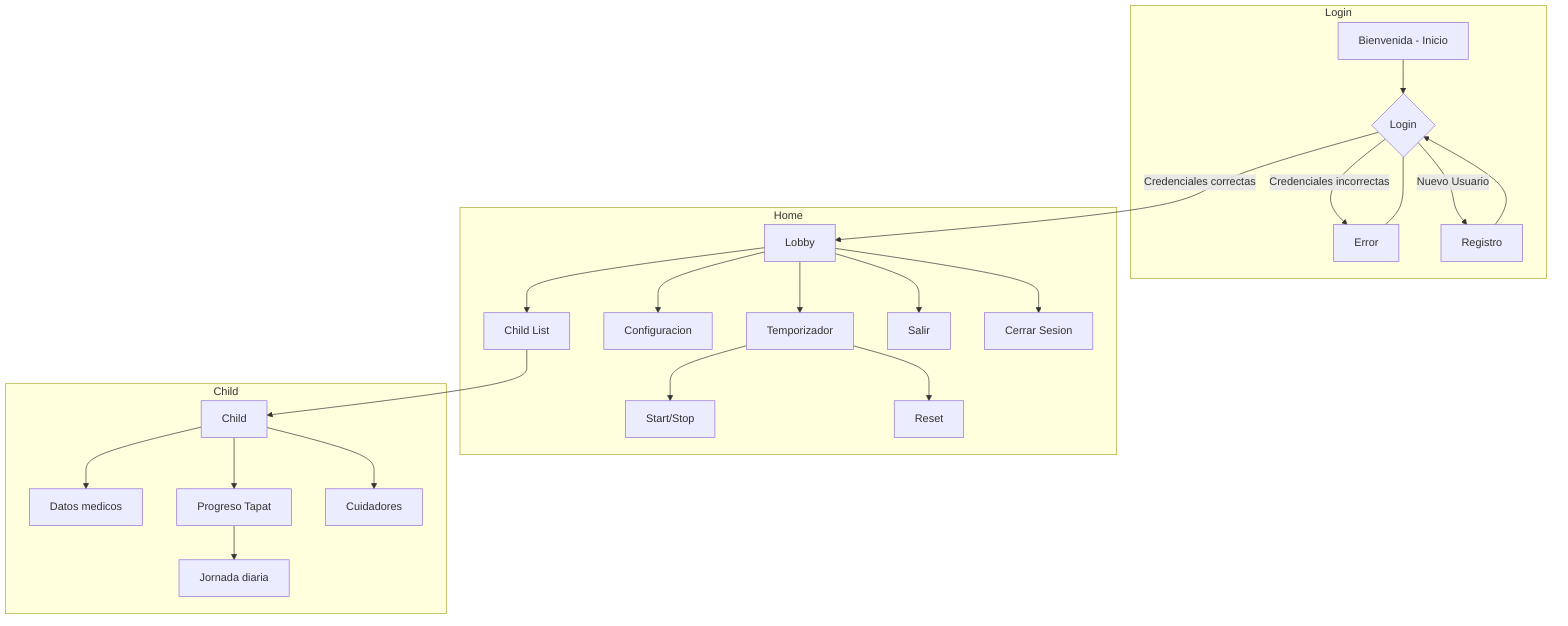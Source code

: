 flowchart TB;
    subgraph Login
    A[Bienvenida - Inicio] --> B{Login}
    B --> |Credenciales incorrectas|Y[Error]---
    B --> |Nuevo Usuario|C[Registro] --> B
    end
    subgraph Home
    B --> |Credenciales correctas|D[Lobby]
    D --> E[Child List]
    D --> G[Configuracion]
    D --> S[Temporizador] --> U[Start/Stop]
    D --> Salir
    D --> M[Cerrar Sesion]
    S --> Reset
    end
    subgraph Child
    E --> F[Child]
    F --> K[Datos medicos]
    F --> L[Progreso Tapat] --> I[Jornada diaria]
    F --> T[Cuidadores]
    end